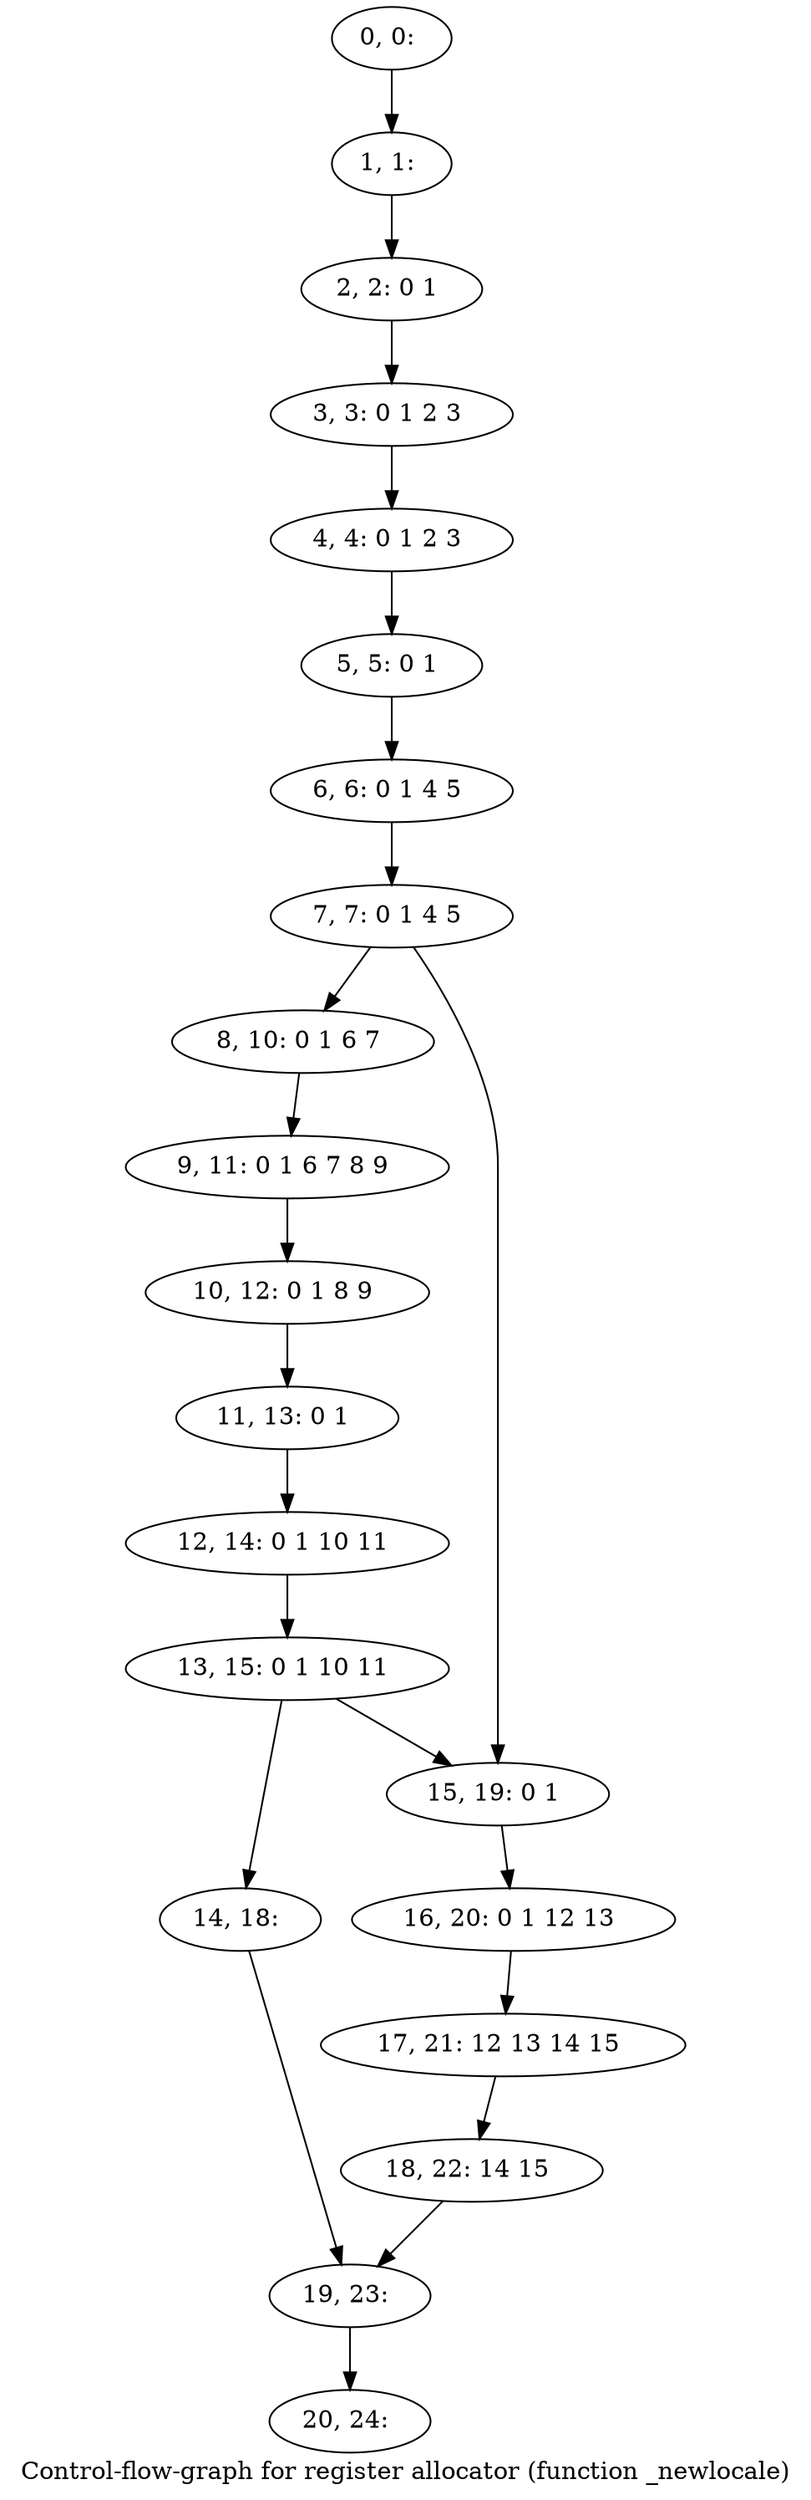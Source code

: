 digraph G {
graph [label="Control-flow-graph for register allocator (function _newlocale)"]
0[label="0, 0: "];
1[label="1, 1: "];
2[label="2, 2: 0 1 "];
3[label="3, 3: 0 1 2 3 "];
4[label="4, 4: 0 1 2 3 "];
5[label="5, 5: 0 1 "];
6[label="6, 6: 0 1 4 5 "];
7[label="7, 7: 0 1 4 5 "];
8[label="8, 10: 0 1 6 7 "];
9[label="9, 11: 0 1 6 7 8 9 "];
10[label="10, 12: 0 1 8 9 "];
11[label="11, 13: 0 1 "];
12[label="12, 14: 0 1 10 11 "];
13[label="13, 15: 0 1 10 11 "];
14[label="14, 18: "];
15[label="15, 19: 0 1 "];
16[label="16, 20: 0 1 12 13 "];
17[label="17, 21: 12 13 14 15 "];
18[label="18, 22: 14 15 "];
19[label="19, 23: "];
20[label="20, 24: "];
0->1 ;
1->2 ;
2->3 ;
3->4 ;
4->5 ;
5->6 ;
6->7 ;
7->8 ;
7->15 ;
8->9 ;
9->10 ;
10->11 ;
11->12 ;
12->13 ;
13->14 ;
13->15 ;
14->19 ;
15->16 ;
16->17 ;
17->18 ;
18->19 ;
19->20 ;
}
